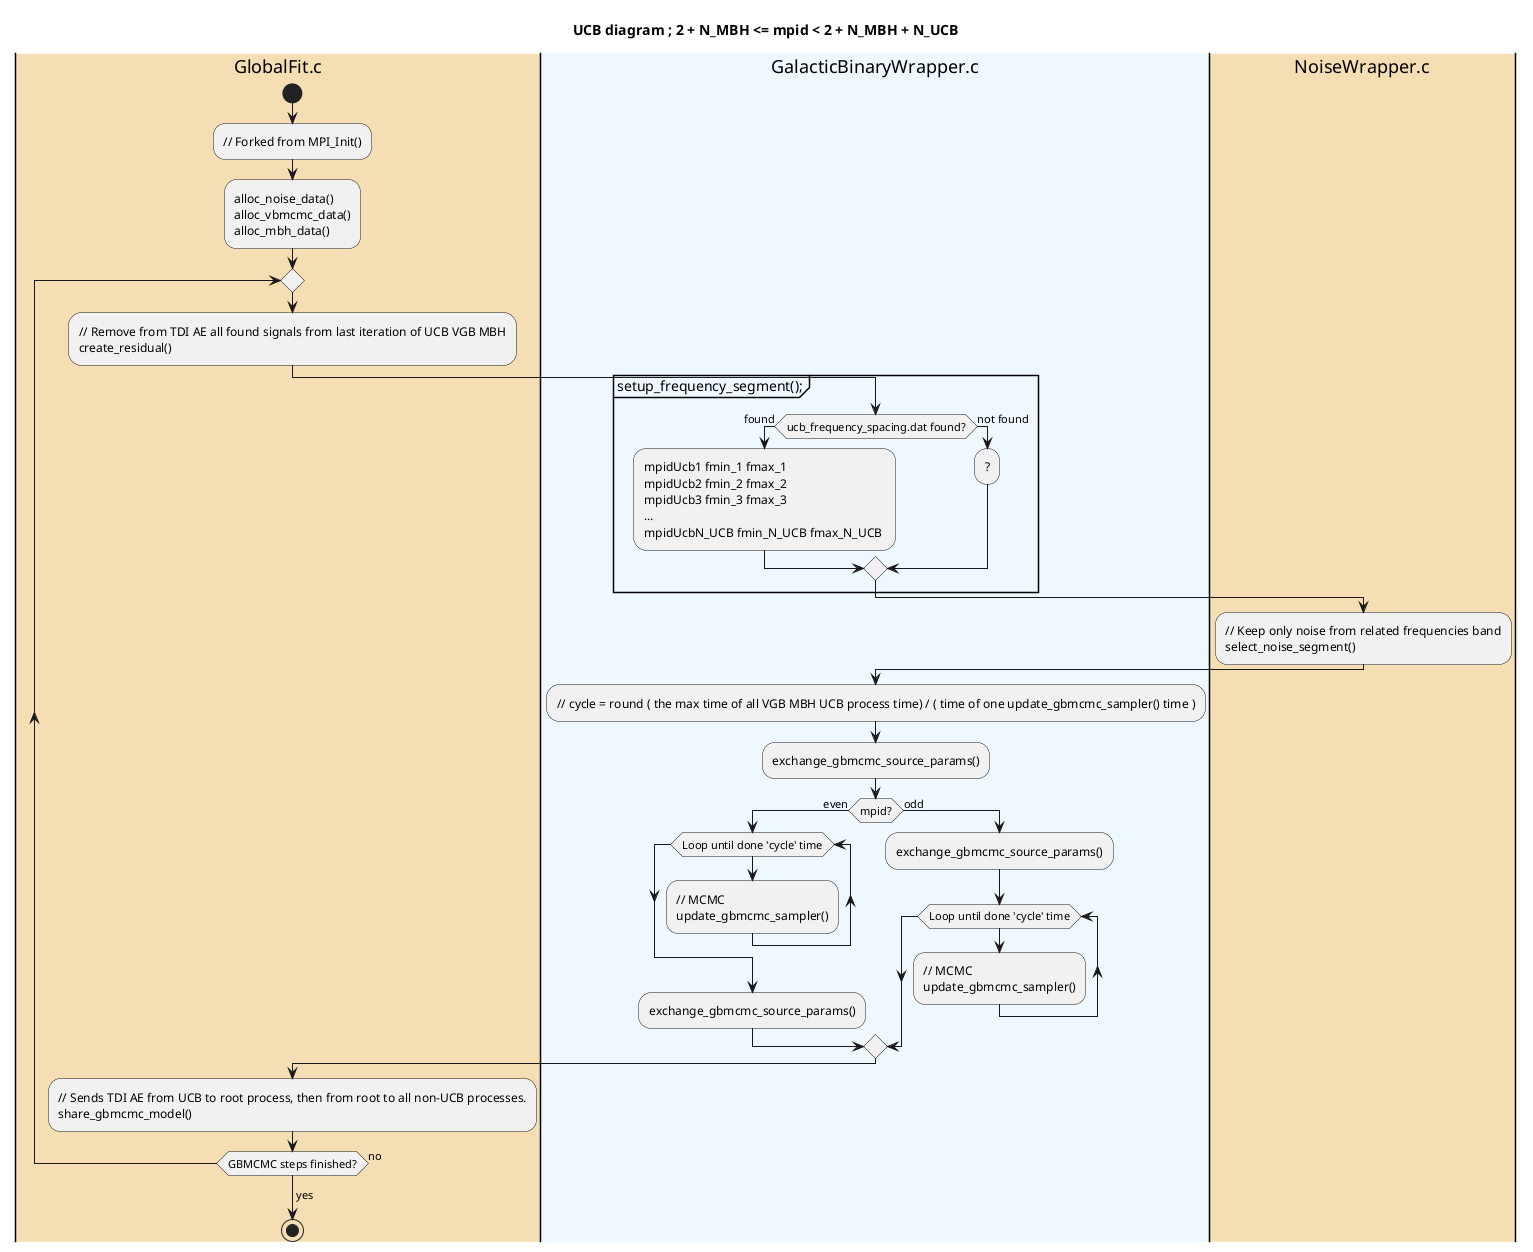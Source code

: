 @startuml
title UCB diagram ; 2 + N_MBH <= mpid < 2 + N_MBH + N_UCB

|#wheat|GlobalFit.c|
start
  :// Forked from MPI_Init();

  :alloc_noise_data()
  alloc_vbmcmc_data()
  alloc_mbh_data();

  repeat
    :// Remove from TDI AE all found signals from last iteration of UCB VGB MBH
    create_residual();

    |#AliceBlue|GalacticBinaryWrapper.c|
    group setup_frequency_segment();

    if (ucb_frequency_spacing.dat found?) then (found)
      :mpidUcb1 fmin_1 fmax_1
      mpidUcb2 fmin_2 fmax_2
      mpidUcb3 fmin_3 fmax_3
      ...
      mpidUcbN_UCB fmin_N_UCB fmax_N_UCB ;
    else (not found)
      :?;
    endif
    end group

    |#wheat|NoiseWrapper.c|
    :// Keep only noise from related frequencies band
    select_noise_segment();

    |#AliceBlue|GalacticBinaryWrapper.c|


  |#AliceBlue|GalacticBinaryWrapper.c|
  :// cycle = round ( the max time of all VGB MBH UCB process time) / ( time of one update_gbmcmc_sampler() time );

  :exchange_gbmcmc_source_params();
  if (mpid?) then (even)
    while (Loop until done 'cycle' time)
      :// MCMC
      update_gbmcmc_sampler();
    endwhile
    :exchange_gbmcmc_source_params();
  else (odd)
    :exchange_gbmcmc_source_params();
    while (Loop until done 'cycle' time)
      :// MCMC
      update_gbmcmc_sampler();
    endwhile
  endif
  
  |#wheat|GlobalFit.c|
  :// Sends TDI AE from UCB to root process, then from root to all non-UCB processes.
  share_gbmcmc_model();

  repeat while (GBMCMC steps finished?) is (no)
  ->yes;
stop
@enduml